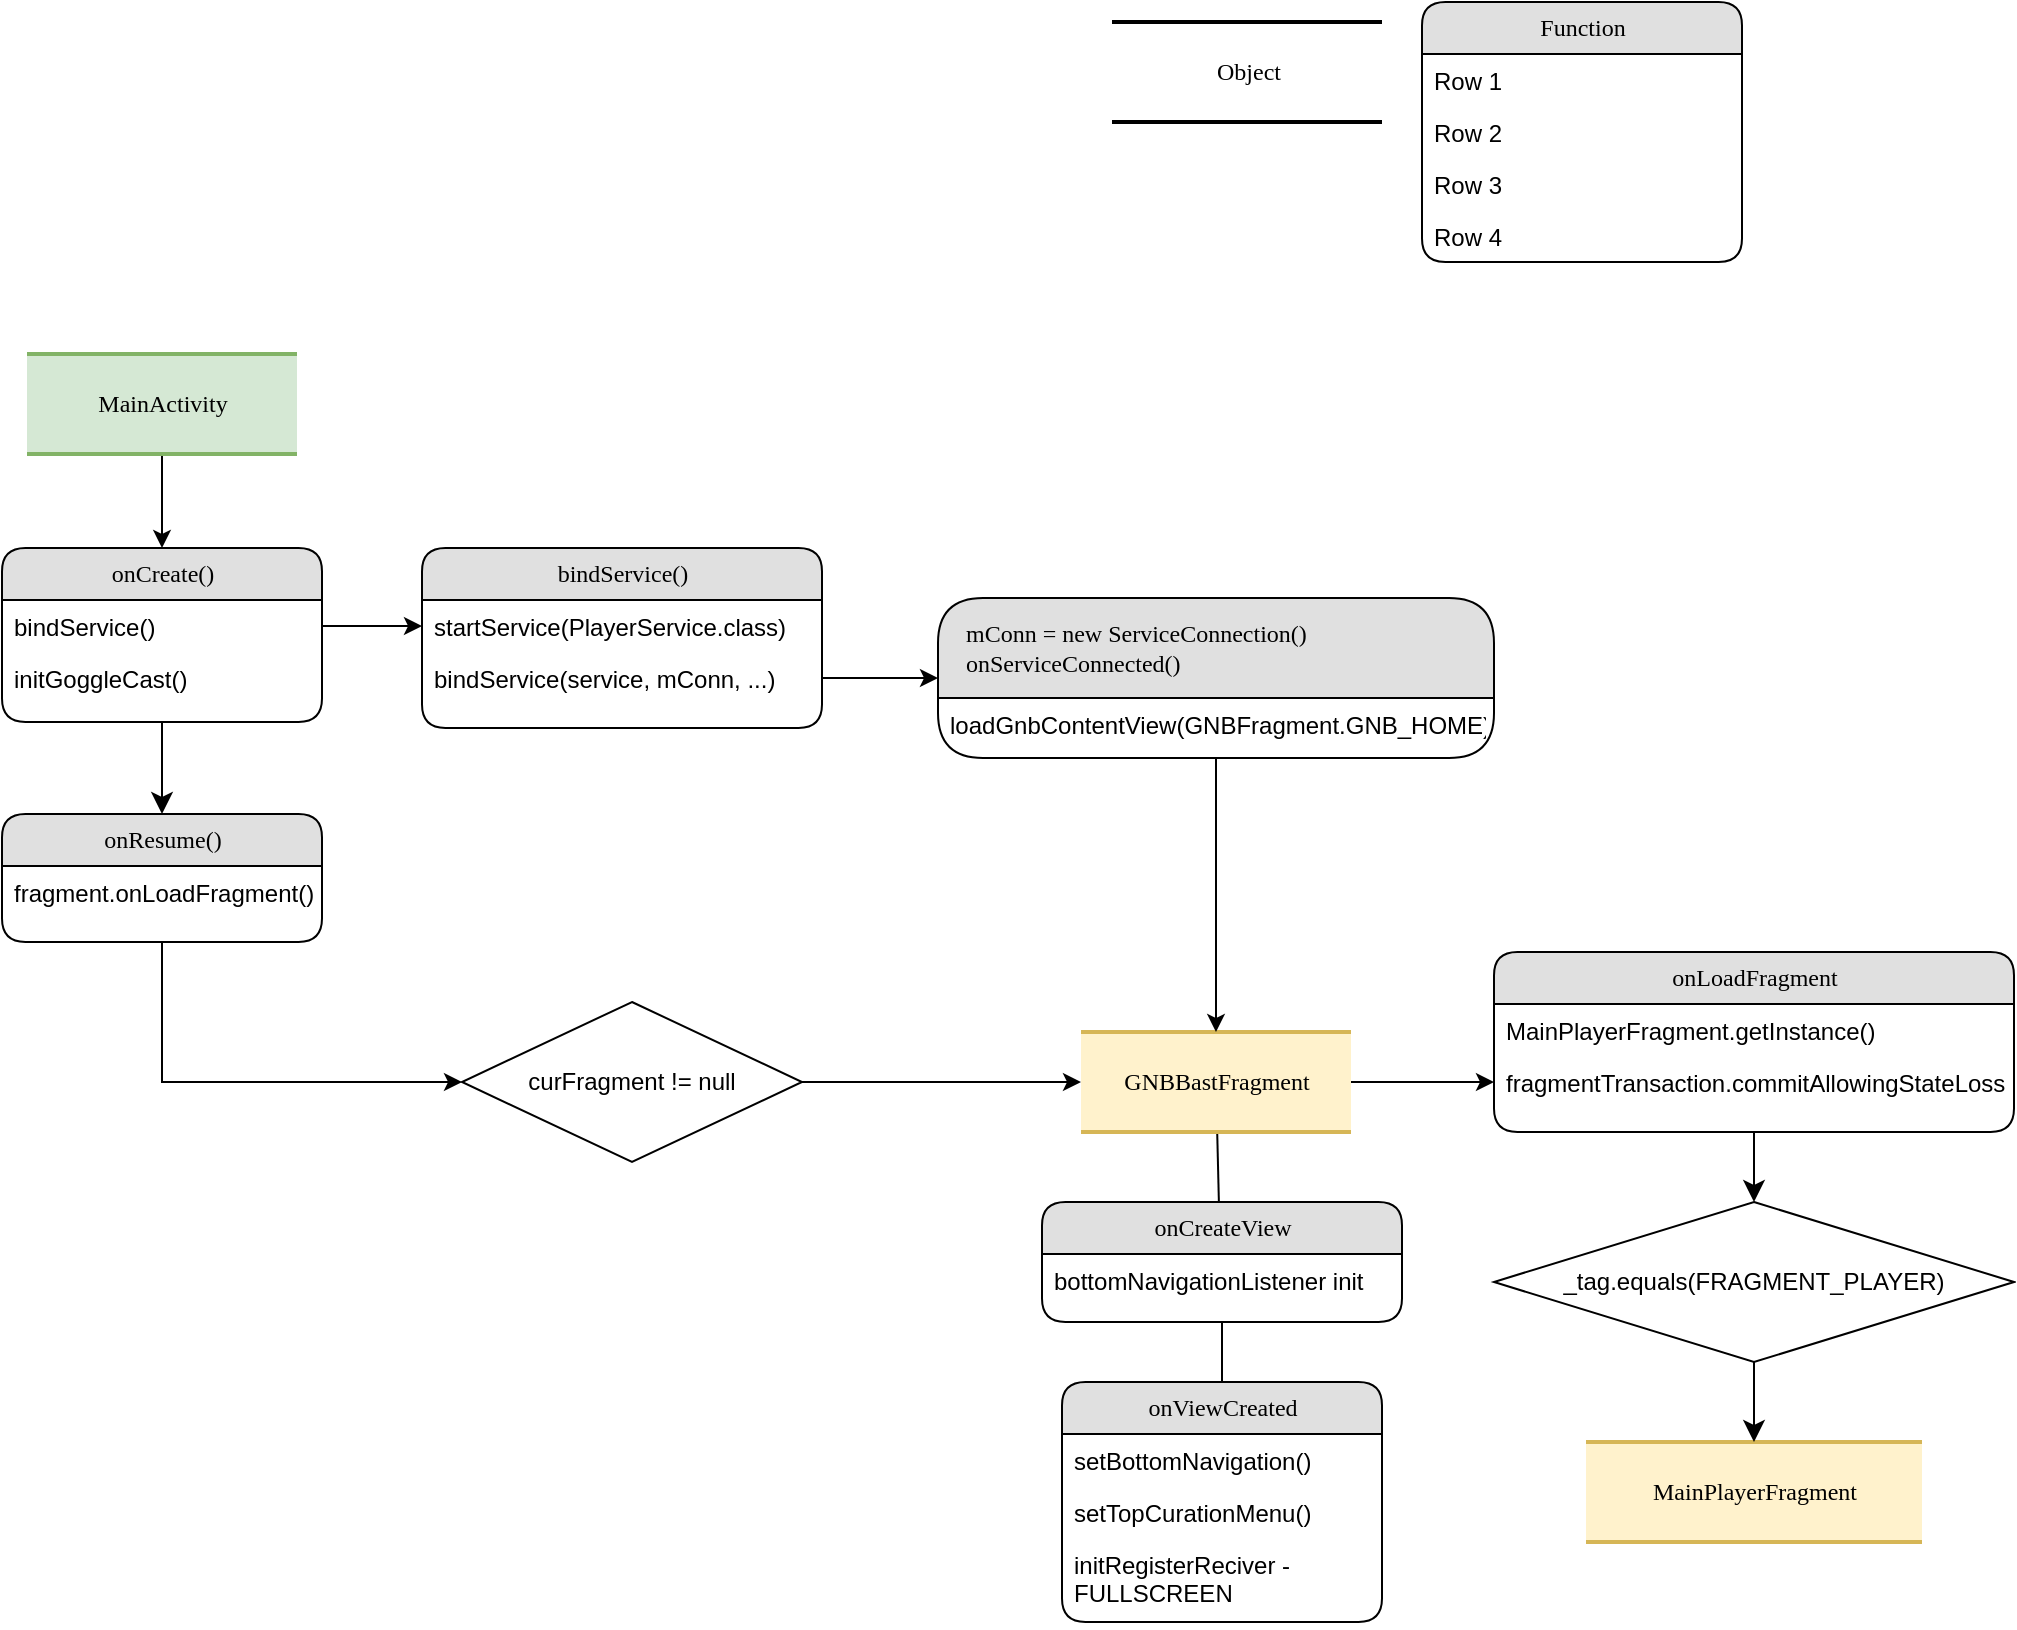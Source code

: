 <mxfile version="21.3.8" type="github">
  <diagram name="Page-1" id="b520641d-4fe3-3701-9064-5fc419738815">
    <mxGraphModel dx="1050" dy="1537" grid="1" gridSize="10" guides="1" tooltips="1" connect="1" arrows="1" fold="1" page="1" pageScale="1" pageWidth="1100" pageHeight="850" background="none" math="0" shadow="0">
      <root>
        <mxCell id="0" />
        <mxCell id="1" parent="0" />
        <mxCell id="21ea969265ad0168-6" value="onCreate()" style="swimlane;html=1;fontStyle=0;childLayout=stackLayout;horizontal=1;startSize=26;fillColor=#e0e0e0;horizontalStack=0;resizeParent=1;resizeLast=0;collapsible=1;marginBottom=0;swimlaneFillColor=#ffffff;align=center;rounded=1;shadow=0;comic=0;labelBackgroundColor=none;strokeWidth=1;fontFamily=Verdana;fontSize=12" parent="1" vertex="1">
          <mxGeometry x="30" y="133" width="160" height="87" as="geometry" />
        </mxCell>
        <mxCell id="21ea969265ad0168-7" value="bindService()" style="text;html=1;strokeColor=none;fillColor=none;spacingLeft=4;spacingRight=4;whiteSpace=wrap;overflow=hidden;rotatable=0;points=[[0,0.5],[1,0.5]];portConstraint=eastwest;" parent="21ea969265ad0168-6" vertex="1">
          <mxGeometry y="26" width="160" height="26" as="geometry" />
        </mxCell>
        <mxCell id="21ea969265ad0168-9" value="initGoggleCast()" style="text;html=1;strokeColor=none;fillColor=none;spacingLeft=4;spacingRight=4;whiteSpace=wrap;overflow=hidden;rotatable=0;points=[[0,0.5],[1,0.5]];portConstraint=eastwest;" parent="21ea969265ad0168-6" vertex="1">
          <mxGeometry y="52" width="160" height="26" as="geometry" />
        </mxCell>
        <mxCell id="21ea969265ad0168-14" value="onResume()" style="swimlane;html=1;fontStyle=0;childLayout=stackLayout;horizontal=1;startSize=26;fillColor=#e0e0e0;horizontalStack=0;resizeParent=1;resizeLast=0;collapsible=1;marginBottom=0;swimlaneFillColor=#ffffff;align=center;rounded=1;shadow=0;comic=0;labelBackgroundColor=none;strokeWidth=1;fontFamily=Verdana;fontSize=12" parent="1" vertex="1">
          <mxGeometry x="30" y="266" width="160" height="64" as="geometry">
            <mxRectangle x="160" y="266" width="90" height="30" as="alternateBounds" />
          </mxGeometry>
        </mxCell>
        <mxCell id="21ea969265ad0168-15" value="fragment.onLoadFragment()" style="text;html=1;strokeColor=none;fillColor=none;spacingLeft=4;spacingRight=4;whiteSpace=wrap;overflow=hidden;rotatable=0;points=[[0,0.5],[1,0.5]];portConstraint=eastwest;" parent="21ea969265ad0168-14" vertex="1">
          <mxGeometry y="26" width="160" height="26" as="geometry" />
        </mxCell>
        <mxCell id="21ea969265ad0168-36" style="edgeStyle=orthogonalEdgeStyle;html=1;labelBackgroundColor=none;startFill=0;startSize=8;endFill=1;endSize=8;fontFamily=Verdana;fontSize=12;" parent="1" source="21ea969265ad0168-6" target="21ea969265ad0168-14" edge="1">
          <mxGeometry relative="1" as="geometry" />
        </mxCell>
        <mxCell id="bbcyd0zaXSGNNBnQbCjk-2" value="Function" style="swimlane;html=1;fontStyle=0;childLayout=stackLayout;horizontal=1;startSize=26;fillColor=#e0e0e0;horizontalStack=0;resizeParent=1;resizeLast=0;collapsible=1;marginBottom=0;swimlaneFillColor=#ffffff;align=center;rounded=1;shadow=0;comic=0;labelBackgroundColor=none;strokeWidth=1;fontFamily=Verdana;fontSize=12" vertex="1" parent="1">
          <mxGeometry x="740" y="-140" width="160" height="130" as="geometry">
            <mxRectangle x="740" y="-140" width="90" height="30" as="alternateBounds" />
          </mxGeometry>
        </mxCell>
        <mxCell id="bbcyd0zaXSGNNBnQbCjk-3" value="Row 1" style="text;html=1;strokeColor=none;fillColor=none;spacingLeft=4;spacingRight=4;whiteSpace=wrap;overflow=hidden;rotatable=0;points=[[0,0.5],[1,0.5]];portConstraint=eastwest;" vertex="1" parent="bbcyd0zaXSGNNBnQbCjk-2">
          <mxGeometry y="26" width="160" height="26" as="geometry" />
        </mxCell>
        <mxCell id="bbcyd0zaXSGNNBnQbCjk-4" value="Row 2" style="text;html=1;strokeColor=none;fillColor=none;spacingLeft=4;spacingRight=4;whiteSpace=wrap;overflow=hidden;rotatable=0;points=[[0,0.5],[1,0.5]];portConstraint=eastwest;" vertex="1" parent="bbcyd0zaXSGNNBnQbCjk-2">
          <mxGeometry y="52" width="160" height="26" as="geometry" />
        </mxCell>
        <mxCell id="bbcyd0zaXSGNNBnQbCjk-5" value="Row 3" style="text;html=1;strokeColor=none;fillColor=none;spacingLeft=4;spacingRight=4;whiteSpace=wrap;overflow=hidden;rotatable=0;points=[[0,0.5],[1,0.5]];portConstraint=eastwest;" vertex="1" parent="bbcyd0zaXSGNNBnQbCjk-2">
          <mxGeometry y="78" width="160" height="26" as="geometry" />
        </mxCell>
        <mxCell id="bbcyd0zaXSGNNBnQbCjk-6" value="Row 4" style="text;html=1;strokeColor=none;fillColor=none;spacingLeft=4;spacingRight=4;whiteSpace=wrap;overflow=hidden;rotatable=0;points=[[0,0.5],[1,0.5]];portConstraint=eastwest;" vertex="1" parent="bbcyd0zaXSGNNBnQbCjk-2">
          <mxGeometry y="104" width="160" height="26" as="geometry" />
        </mxCell>
        <mxCell id="bbcyd0zaXSGNNBnQbCjk-7" value="Object" style="html=1;rounded=0;shadow=0;comic=0;labelBackgroundColor=none;strokeWidth=2;fontFamily=Verdana;fontSize=12;align=center;shape=mxgraph.ios7ui.horLines;" vertex="1" parent="1">
          <mxGeometry x="585" y="-130" width="135" height="50" as="geometry" />
        </mxCell>
        <mxCell id="bbcyd0zaXSGNNBnQbCjk-12" style="edgeStyle=orthogonalEdgeStyle;rounded=0;orthogonalLoop=1;jettySize=auto;html=1;entryX=0.5;entryY=0;entryDx=0;entryDy=0;" edge="1" parent="1" source="bbcyd0zaXSGNNBnQbCjk-8" target="21ea969265ad0168-6">
          <mxGeometry relative="1" as="geometry" />
        </mxCell>
        <mxCell id="bbcyd0zaXSGNNBnQbCjk-8" value="MainActivity" style="html=1;rounded=0;shadow=0;comic=0;labelBackgroundColor=none;strokeWidth=2;fontFamily=Verdana;fontSize=12;align=center;shape=mxgraph.ios7ui.horLines;fillColor=#d5e8d4;strokeColor=#82b366;" vertex="1" parent="1">
          <mxGeometry x="42.5" y="36" width="135" height="50" as="geometry" />
        </mxCell>
        <mxCell id="bbcyd0zaXSGNNBnQbCjk-82" value="" style="edgeStyle=none;curved=1;rounded=0;orthogonalLoop=1;jettySize=auto;html=1;fontSize=12;startSize=8;endSize=8;" edge="1" parent="1" source="bbcyd0zaXSGNNBnQbCjk-22" target="bbcyd0zaXSGNNBnQbCjk-78">
          <mxGeometry relative="1" as="geometry" />
        </mxCell>
        <mxCell id="bbcyd0zaXSGNNBnQbCjk-22" value="onLoadFragment" style="swimlane;html=1;fontStyle=0;childLayout=stackLayout;horizontal=1;startSize=26;fillColor=#e0e0e0;horizontalStack=0;resizeParent=1;resizeLast=0;collapsible=1;marginBottom=0;swimlaneFillColor=#ffffff;align=center;rounded=1;shadow=0;comic=0;labelBackgroundColor=none;strokeWidth=1;fontFamily=Verdana;fontSize=12" vertex="1" parent="1">
          <mxGeometry x="776" y="335" width="260" height="90" as="geometry" />
        </mxCell>
        <mxCell id="bbcyd0zaXSGNNBnQbCjk-23" value="MainPlayerFragment.getInstance()" style="text;html=1;strokeColor=none;fillColor=none;spacingLeft=4;spacingRight=4;whiteSpace=wrap;overflow=hidden;rotatable=0;points=[[0,0.5],[1,0.5]];portConstraint=eastwest;" vertex="1" parent="bbcyd0zaXSGNNBnQbCjk-22">
          <mxGeometry y="26" width="260" height="26" as="geometry" />
        </mxCell>
        <mxCell id="bbcyd0zaXSGNNBnQbCjk-24" value="fragmentTransaction.commitAllowingStateLoss()" style="text;html=1;strokeColor=none;fillColor=none;spacingLeft=4;spacingRight=4;whiteSpace=wrap;overflow=hidden;rotatable=0;points=[[0,0.5],[1,0.5]];portConstraint=eastwest;" vertex="1" parent="bbcyd0zaXSGNNBnQbCjk-22">
          <mxGeometry y="52" width="260" height="26" as="geometry" />
        </mxCell>
        <mxCell id="bbcyd0zaXSGNNBnQbCjk-54" value="" style="edgeStyle=orthogonalEdgeStyle;rounded=0;orthogonalLoop=1;jettySize=auto;html=1;" edge="1" parent="1" source="bbcyd0zaXSGNNBnQbCjk-28" target="bbcyd0zaXSGNNBnQbCjk-24">
          <mxGeometry relative="1" as="geometry" />
        </mxCell>
        <mxCell id="bbcyd0zaXSGNNBnQbCjk-60" value="" style="edgeStyle=none;curved=1;rounded=0;orthogonalLoop=1;jettySize=auto;html=1;fontSize=12;startSize=8;endSize=8;" edge="1" parent="1" source="bbcyd0zaXSGNNBnQbCjk-28">
          <mxGeometry relative="1" as="geometry">
            <mxPoint x="639.688" y="512" as="targetPoint" />
          </mxGeometry>
        </mxCell>
        <mxCell id="bbcyd0zaXSGNNBnQbCjk-28" value="GNBBastFragment" style="html=1;rounded=0;shadow=0;comic=0;labelBackgroundColor=none;strokeWidth=2;fontFamily=Verdana;fontSize=12;align=center;shape=mxgraph.ios7ui.horLines;fillColor=#fff2cc;strokeColor=#d6b656;" vertex="1" parent="1">
          <mxGeometry x="569.5" y="375" width="135" height="50" as="geometry" />
        </mxCell>
        <mxCell id="bbcyd0zaXSGNNBnQbCjk-30" value="" style="edgeStyle=orthogonalEdgeStyle;rounded=0;orthogonalLoop=1;jettySize=auto;html=1;" edge="1" parent="1" source="bbcyd0zaXSGNNBnQbCjk-29" target="bbcyd0zaXSGNNBnQbCjk-28">
          <mxGeometry relative="1" as="geometry" />
        </mxCell>
        <mxCell id="bbcyd0zaXSGNNBnQbCjk-29" value="curFragment != null" style="rhombus;whiteSpace=wrap;html=1;" vertex="1" parent="1">
          <mxGeometry x="260" y="360" width="170" height="80" as="geometry" />
        </mxCell>
        <mxCell id="bbcyd0zaXSGNNBnQbCjk-31" style="edgeStyle=orthogonalEdgeStyle;rounded=0;orthogonalLoop=1;jettySize=auto;html=1;entryX=0;entryY=0.5;entryDx=0;entryDy=0;exitX=0.5;exitY=1;exitDx=0;exitDy=0;" edge="1" parent="1" source="21ea969265ad0168-14" target="bbcyd0zaXSGNNBnQbCjk-29">
          <mxGeometry relative="1" as="geometry" />
        </mxCell>
        <mxCell id="bbcyd0zaXSGNNBnQbCjk-34" value="bindService()" style="swimlane;html=1;fontStyle=0;childLayout=stackLayout;horizontal=1;startSize=26;fillColor=#e0e0e0;horizontalStack=0;resizeParent=1;resizeLast=0;collapsible=1;marginBottom=0;swimlaneFillColor=#ffffff;align=center;rounded=1;shadow=0;comic=0;labelBackgroundColor=none;strokeWidth=1;fontFamily=Verdana;fontSize=12" vertex="1" parent="1">
          <mxGeometry x="240" y="133" width="200" height="90" as="geometry">
            <mxRectangle x="740" y="-140" width="90" height="30" as="alternateBounds" />
          </mxGeometry>
        </mxCell>
        <mxCell id="bbcyd0zaXSGNNBnQbCjk-35" value="startService(PlayerService.class)" style="text;html=1;strokeColor=none;fillColor=none;spacingLeft=4;spacingRight=4;whiteSpace=wrap;overflow=hidden;rotatable=0;points=[[0,0.5],[1,0.5]];portConstraint=eastwest;" vertex="1" parent="bbcyd0zaXSGNNBnQbCjk-34">
          <mxGeometry y="26" width="200" height="26" as="geometry" />
        </mxCell>
        <mxCell id="bbcyd0zaXSGNNBnQbCjk-36" value="bindService(service, mConn, ...)" style="text;html=1;strokeColor=none;fillColor=none;spacingLeft=4;spacingRight=4;whiteSpace=wrap;overflow=hidden;rotatable=0;points=[[0,0.5],[1,0.5]];portConstraint=eastwest;" vertex="1" parent="bbcyd0zaXSGNNBnQbCjk-34">
          <mxGeometry y="52" width="200" height="26" as="geometry" />
        </mxCell>
        <mxCell id="bbcyd0zaXSGNNBnQbCjk-49" style="edgeStyle=orthogonalEdgeStyle;rounded=0;orthogonalLoop=1;jettySize=auto;html=1;" edge="1" parent="1" source="bbcyd0zaXSGNNBnQbCjk-44" target="bbcyd0zaXSGNNBnQbCjk-28">
          <mxGeometry relative="1" as="geometry" />
        </mxCell>
        <mxCell id="bbcyd0zaXSGNNBnQbCjk-44" value="mConn = new ServiceConnection()&lt;br&gt;onServiceConnected()" style="swimlane;html=1;fontStyle=0;childLayout=stackLayout;horizontal=1;startSize=50;fillColor=#e0e0e0;horizontalStack=0;resizeParent=1;resizeLast=0;collapsible=1;marginBottom=0;swimlaneFillColor=#ffffff;align=left;rounded=1;shadow=0;comic=0;labelBackgroundColor=none;strokeWidth=1;fontFamily=Verdana;fontSize=12;spacingLeft=12;" vertex="1" parent="1">
          <mxGeometry x="498" y="158" width="278" height="80" as="geometry">
            <mxRectangle x="740" y="-140" width="90" height="30" as="alternateBounds" />
          </mxGeometry>
        </mxCell>
        <mxCell id="bbcyd0zaXSGNNBnQbCjk-45" value="loadGnbContentView(GNBFragment.GNB_HOME);" style="text;html=1;strokeColor=none;fillColor=none;spacingLeft=4;spacingRight=4;whiteSpace=wrap;overflow=hidden;rotatable=0;points=[[0,0.5],[1,0.5]];portConstraint=eastwest;" vertex="1" parent="bbcyd0zaXSGNNBnQbCjk-44">
          <mxGeometry y="50" width="278" height="26" as="geometry" />
        </mxCell>
        <mxCell id="bbcyd0zaXSGNNBnQbCjk-52" value="" style="edgeStyle=orthogonalEdgeStyle;rounded=0;orthogonalLoop=1;jettySize=auto;html=1;" edge="1" parent="1" source="21ea969265ad0168-7" target="bbcyd0zaXSGNNBnQbCjk-35">
          <mxGeometry relative="1" as="geometry" />
        </mxCell>
        <mxCell id="bbcyd0zaXSGNNBnQbCjk-53" style="edgeStyle=orthogonalEdgeStyle;rounded=0;orthogonalLoop=1;jettySize=auto;html=1;entryX=0;entryY=0.5;entryDx=0;entryDy=0;" edge="1" parent="1" source="bbcyd0zaXSGNNBnQbCjk-36" target="bbcyd0zaXSGNNBnQbCjk-44">
          <mxGeometry relative="1" as="geometry" />
        </mxCell>
        <mxCell id="bbcyd0zaXSGNNBnQbCjk-66" value="" style="edgeStyle=none;curved=1;rounded=0;orthogonalLoop=1;jettySize=auto;html=1;fontSize=12;startSize=8;endSize=8;" edge="1" parent="1" source="bbcyd0zaXSGNNBnQbCjk-55">
          <mxGeometry relative="1" as="geometry">
            <mxPoint x="640" y="670" as="targetPoint" />
          </mxGeometry>
        </mxCell>
        <mxCell id="bbcyd0zaXSGNNBnQbCjk-55" value="onCreateView" style="swimlane;html=1;fontStyle=0;childLayout=stackLayout;horizontal=1;startSize=26;fillColor=#e0e0e0;horizontalStack=0;resizeParent=1;resizeLast=0;collapsible=1;marginBottom=0;swimlaneFillColor=#ffffff;align=center;rounded=1;shadow=0;comic=0;labelBackgroundColor=none;strokeWidth=1;fontFamily=Verdana;fontSize=12" vertex="1" parent="1">
          <mxGeometry x="550" y="460" width="180" height="60" as="geometry">
            <mxRectangle x="740" y="-140" width="90" height="30" as="alternateBounds" />
          </mxGeometry>
        </mxCell>
        <mxCell id="bbcyd0zaXSGNNBnQbCjk-57" value="bottomNavigationListener init" style="text;html=1;strokeColor=none;fillColor=none;spacingLeft=4;spacingRight=4;whiteSpace=wrap;overflow=hidden;rotatable=0;points=[[0,0.5],[1,0.5]];portConstraint=eastwest;" vertex="1" parent="bbcyd0zaXSGNNBnQbCjk-55">
          <mxGeometry y="26" width="180" height="26" as="geometry" />
        </mxCell>
        <mxCell id="bbcyd0zaXSGNNBnQbCjk-61" value="onViewCreated" style="swimlane;html=1;fontStyle=0;childLayout=stackLayout;horizontal=1;startSize=26;fillColor=#e0e0e0;horizontalStack=0;resizeParent=1;resizeLast=0;collapsible=1;marginBottom=0;swimlaneFillColor=#ffffff;align=center;rounded=1;shadow=0;comic=0;labelBackgroundColor=none;strokeWidth=1;fontFamily=Verdana;fontSize=12" vertex="1" parent="1">
          <mxGeometry x="560" y="550" width="160" height="120" as="geometry">
            <mxRectangle x="740" y="-140" width="90" height="30" as="alternateBounds" />
          </mxGeometry>
        </mxCell>
        <mxCell id="bbcyd0zaXSGNNBnQbCjk-62" value="setBottomNavigation()" style="text;html=1;strokeColor=none;fillColor=none;spacingLeft=4;spacingRight=4;whiteSpace=wrap;overflow=hidden;rotatable=0;points=[[0,0.5],[1,0.5]];portConstraint=eastwest;" vertex="1" parent="bbcyd0zaXSGNNBnQbCjk-61">
          <mxGeometry y="26" width="160" height="26" as="geometry" />
        </mxCell>
        <mxCell id="bbcyd0zaXSGNNBnQbCjk-63" value="setTopCurationMenu()" style="text;html=1;strokeColor=none;fillColor=none;spacingLeft=4;spacingRight=4;whiteSpace=wrap;overflow=hidden;rotatable=0;points=[[0,0.5],[1,0.5]];portConstraint=eastwest;" vertex="1" parent="bbcyd0zaXSGNNBnQbCjk-61">
          <mxGeometry y="52" width="160" height="26" as="geometry" />
        </mxCell>
        <mxCell id="bbcyd0zaXSGNNBnQbCjk-64" value="initRegisterReciver - FULLSCREEN" style="text;html=1;strokeColor=none;fillColor=none;spacingLeft=4;spacingRight=4;whiteSpace=wrap;overflow=hidden;rotatable=0;points=[[0,0.5],[1,0.5]];portConstraint=eastwest;" vertex="1" parent="bbcyd0zaXSGNNBnQbCjk-61">
          <mxGeometry y="78" width="160" height="42" as="geometry" />
        </mxCell>
        <mxCell id="bbcyd0zaXSGNNBnQbCjk-76" value="MainPlayerFragment" style="html=1;rounded=0;shadow=0;comic=0;labelBackgroundColor=none;strokeWidth=2;fontFamily=Verdana;fontSize=12;align=center;shape=mxgraph.ios7ui.horLines;fillColor=#fff2cc;strokeColor=#d6b656;" vertex="1" parent="1">
          <mxGeometry x="822" y="580" width="168" height="50" as="geometry" />
        </mxCell>
        <mxCell id="bbcyd0zaXSGNNBnQbCjk-83" value="" style="edgeStyle=none;curved=1;rounded=0;orthogonalLoop=1;jettySize=auto;html=1;fontSize=12;startSize=8;endSize=8;" edge="1" parent="1" source="bbcyd0zaXSGNNBnQbCjk-78" target="bbcyd0zaXSGNNBnQbCjk-76">
          <mxGeometry relative="1" as="geometry" />
        </mxCell>
        <mxCell id="bbcyd0zaXSGNNBnQbCjk-78" value="_tag.equals(FRAGMENT_PLAYER)" style="rhombus;whiteSpace=wrap;html=1;fontSize=12;" vertex="1" parent="1">
          <mxGeometry x="776" y="460" width="260" height="80" as="geometry" />
        </mxCell>
      </root>
    </mxGraphModel>
  </diagram>
</mxfile>
